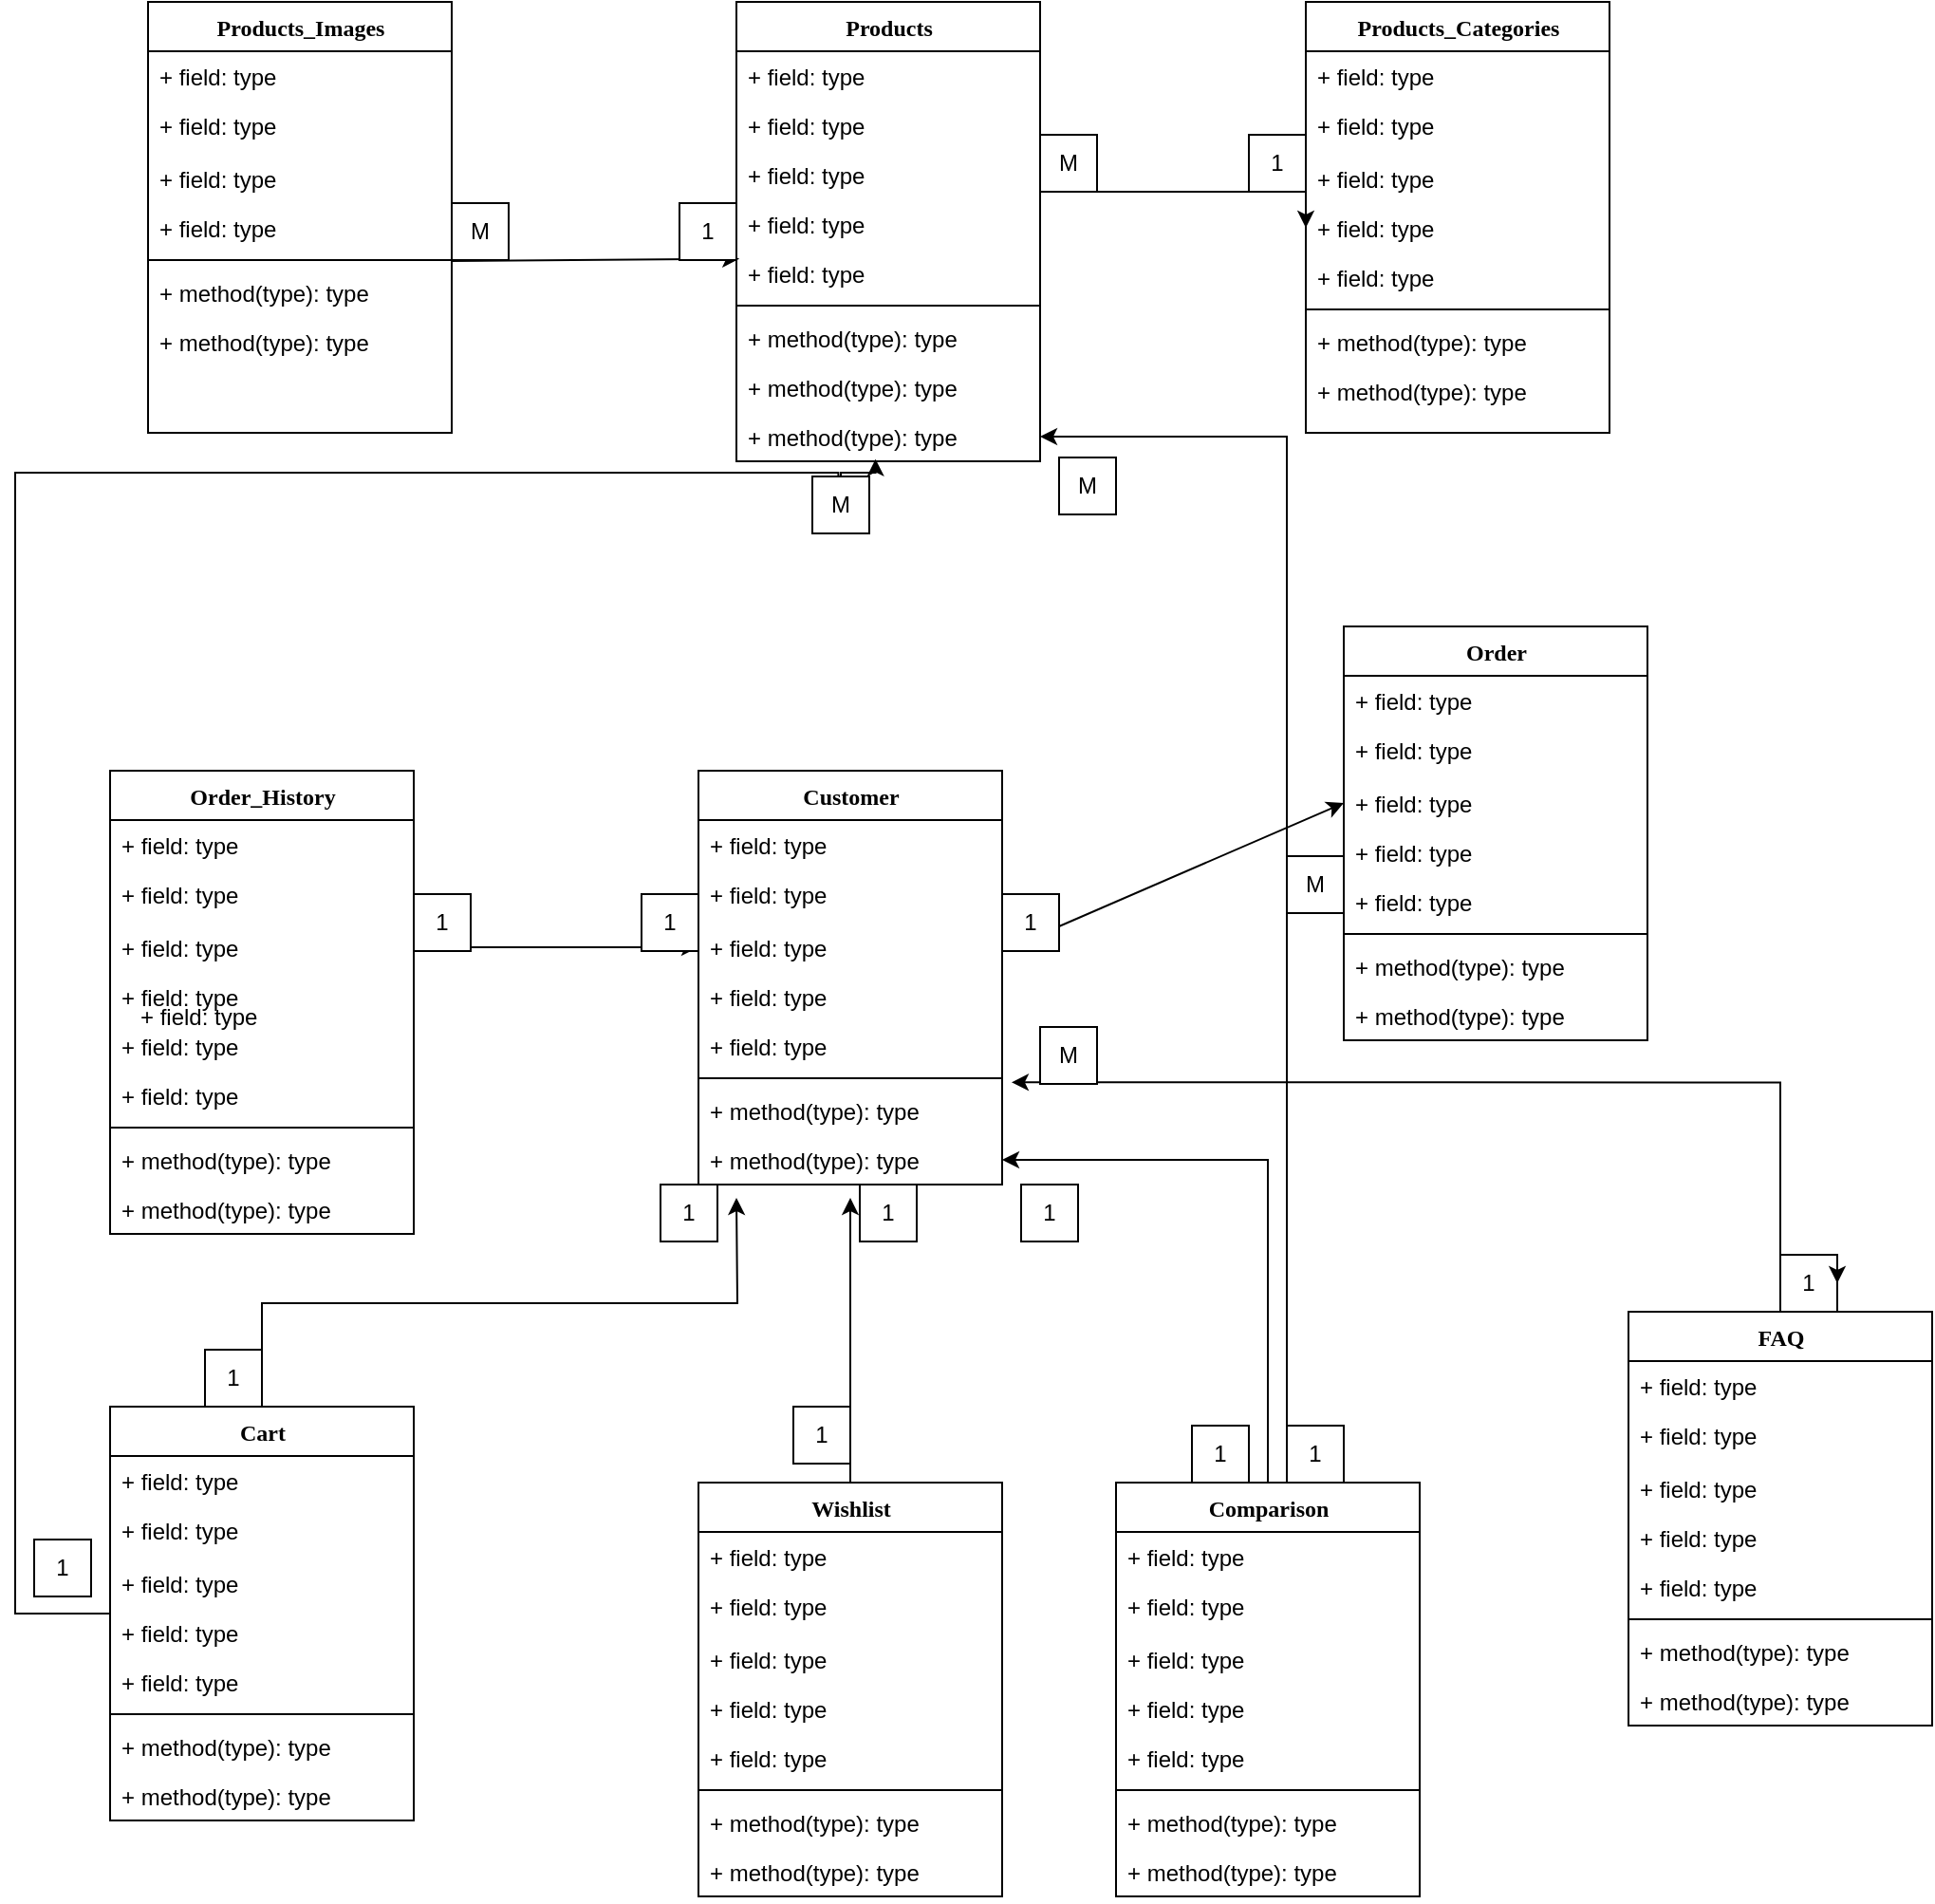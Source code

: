 <mxfile version="24.8.3">
  <diagram name="Page-1" id="9f46799a-70d6-7492-0946-bef42562c5a5">
    <mxGraphModel dx="954" dy="639" grid="1" gridSize="10" guides="1" tooltips="1" connect="1" arrows="1" fold="1" page="1" pageScale="1" pageWidth="1100" pageHeight="850" background="none" math="0" shadow="0">
      <root>
        <mxCell id="0" />
        <mxCell id="1" parent="0" />
        <mxCell id="78961159f06e98e8-17" value="Customer" style="swimlane;html=1;fontStyle=1;align=center;verticalAlign=top;childLayout=stackLayout;horizontal=1;startSize=26;horizontalStack=0;resizeParent=1;resizeLast=0;collapsible=1;marginBottom=0;swimlaneFillColor=#ffffff;rounded=0;shadow=0;comic=0;labelBackgroundColor=none;strokeWidth=1;fillColor=none;fontFamily=Verdana;fontSize=12" parent="1" vertex="1">
          <mxGeometry x="420" y="425" width="160" height="218" as="geometry" />
        </mxCell>
        <mxCell id="78961159f06e98e8-21" value="+ field: type" style="text;html=1;strokeColor=none;fillColor=none;align=left;verticalAlign=top;spacingLeft=4;spacingRight=4;whiteSpace=wrap;overflow=hidden;rotatable=0;points=[[0,0.5],[1,0.5]];portConstraint=eastwest;" parent="78961159f06e98e8-17" vertex="1">
          <mxGeometry y="26" width="160" height="26" as="geometry" />
        </mxCell>
        <mxCell id="78961159f06e98e8-23" value="+ field: type" style="text;html=1;strokeColor=none;fillColor=none;align=left;verticalAlign=top;spacingLeft=4;spacingRight=4;whiteSpace=wrap;overflow=hidden;rotatable=0;points=[[0,0.5],[1,0.5]];portConstraint=eastwest;" parent="78961159f06e98e8-17" vertex="1">
          <mxGeometry y="52" width="160" height="28" as="geometry" />
        </mxCell>
        <mxCell id="78961159f06e98e8-25" value="+ field: type" style="text;html=1;strokeColor=none;fillColor=none;align=left;verticalAlign=top;spacingLeft=4;spacingRight=4;whiteSpace=wrap;overflow=hidden;rotatable=0;points=[[0,0.5],[1,0.5]];portConstraint=eastwest;" parent="78961159f06e98e8-17" vertex="1">
          <mxGeometry y="80" width="160" height="26" as="geometry" />
        </mxCell>
        <mxCell id="78961159f06e98e8-26" value="+ field: type" style="text;html=1;strokeColor=none;fillColor=none;align=left;verticalAlign=top;spacingLeft=4;spacingRight=4;whiteSpace=wrap;overflow=hidden;rotatable=0;points=[[0,0.5],[1,0.5]];portConstraint=eastwest;" parent="78961159f06e98e8-17" vertex="1">
          <mxGeometry y="106" width="160" height="26" as="geometry" />
        </mxCell>
        <mxCell id="78961159f06e98e8-24" value="+ field: type" style="text;html=1;strokeColor=none;fillColor=none;align=left;verticalAlign=top;spacingLeft=4;spacingRight=4;whiteSpace=wrap;overflow=hidden;rotatable=0;points=[[0,0.5],[1,0.5]];portConstraint=eastwest;" parent="78961159f06e98e8-17" vertex="1">
          <mxGeometry y="132" width="160" height="26" as="geometry" />
        </mxCell>
        <mxCell id="78961159f06e98e8-19" value="" style="line;html=1;strokeWidth=1;fillColor=none;align=left;verticalAlign=middle;spacingTop=-1;spacingLeft=3;spacingRight=3;rotatable=0;labelPosition=right;points=[];portConstraint=eastwest;" parent="78961159f06e98e8-17" vertex="1">
          <mxGeometry y="158" width="160" height="8" as="geometry" />
        </mxCell>
        <mxCell id="78961159f06e98e8-20" value="+ method(type): type" style="text;html=1;strokeColor=none;fillColor=none;align=left;verticalAlign=top;spacingLeft=4;spacingRight=4;whiteSpace=wrap;overflow=hidden;rotatable=0;points=[[0,0.5],[1,0.5]];portConstraint=eastwest;" parent="78961159f06e98e8-17" vertex="1">
          <mxGeometry y="166" width="160" height="26" as="geometry" />
        </mxCell>
        <mxCell id="78961159f06e98e8-27" value="+ method(type): type" style="text;html=1;strokeColor=none;fillColor=none;align=left;verticalAlign=top;spacingLeft=4;spacingRight=4;whiteSpace=wrap;overflow=hidden;rotatable=0;points=[[0,0.5],[1,0.5]];portConstraint=eastwest;" parent="78961159f06e98e8-17" vertex="1">
          <mxGeometry y="192" width="160" height="26" as="geometry" />
        </mxCell>
        <mxCell id="ZW1TuL3JL3xn5myreNOC-1" value="Products" style="swimlane;html=1;fontStyle=1;align=center;verticalAlign=top;childLayout=stackLayout;horizontal=1;startSize=26;horizontalStack=0;resizeParent=1;resizeLast=0;collapsible=1;marginBottom=0;swimlaneFillColor=#ffffff;rounded=0;shadow=0;comic=0;labelBackgroundColor=none;strokeWidth=1;fillColor=none;fontFamily=Verdana;fontSize=12" parent="1" vertex="1">
          <mxGeometry x="440" y="20" width="160" height="242" as="geometry" />
        </mxCell>
        <mxCell id="ZW1TuL3JL3xn5myreNOC-2" value="+ field: type" style="text;html=1;strokeColor=none;fillColor=none;align=left;verticalAlign=top;spacingLeft=4;spacingRight=4;whiteSpace=wrap;overflow=hidden;rotatable=0;points=[[0,0.5],[1,0.5]];portConstraint=eastwest;" parent="ZW1TuL3JL3xn5myreNOC-1" vertex="1">
          <mxGeometry y="26" width="160" height="26" as="geometry" />
        </mxCell>
        <mxCell id="ZW1TuL3JL3xn5myreNOC-3" value="+ field: type" style="text;html=1;strokeColor=none;fillColor=none;align=left;verticalAlign=top;spacingLeft=4;spacingRight=4;whiteSpace=wrap;overflow=hidden;rotatable=0;points=[[0,0.5],[1,0.5]];portConstraint=eastwest;" parent="ZW1TuL3JL3xn5myreNOC-1" vertex="1">
          <mxGeometry y="52" width="160" height="26" as="geometry" />
        </mxCell>
        <mxCell id="ZW1TuL3JL3xn5myreNOC-4" value="+ field: type" style="text;html=1;strokeColor=none;fillColor=none;align=left;verticalAlign=top;spacingLeft=4;spacingRight=4;whiteSpace=wrap;overflow=hidden;rotatable=0;points=[[0,0.5],[1,0.5]];portConstraint=eastwest;" parent="ZW1TuL3JL3xn5myreNOC-1" vertex="1">
          <mxGeometry y="78" width="160" height="26" as="geometry" />
        </mxCell>
        <mxCell id="ZW1TuL3JL3xn5myreNOC-5" value="+ field: type" style="text;html=1;strokeColor=none;fillColor=none;align=left;verticalAlign=top;spacingLeft=4;spacingRight=4;whiteSpace=wrap;overflow=hidden;rotatable=0;points=[[0,0.5],[1,0.5]];portConstraint=eastwest;" parent="ZW1TuL3JL3xn5myreNOC-1" vertex="1">
          <mxGeometry y="104" width="160" height="26" as="geometry" />
        </mxCell>
        <mxCell id="ZW1TuL3JL3xn5myreNOC-6" value="+ field: type" style="text;html=1;strokeColor=none;fillColor=none;align=left;verticalAlign=top;spacingLeft=4;spacingRight=4;whiteSpace=wrap;overflow=hidden;rotatable=0;points=[[0,0.5],[1,0.5]];portConstraint=eastwest;" parent="ZW1TuL3JL3xn5myreNOC-1" vertex="1">
          <mxGeometry y="130" width="160" height="26" as="geometry" />
        </mxCell>
        <mxCell id="ZW1TuL3JL3xn5myreNOC-7" value="" style="line;html=1;strokeWidth=1;fillColor=none;align=left;verticalAlign=middle;spacingTop=-1;spacingLeft=3;spacingRight=3;rotatable=0;labelPosition=right;points=[];portConstraint=eastwest;" parent="ZW1TuL3JL3xn5myreNOC-1" vertex="1">
          <mxGeometry y="156" width="160" height="8" as="geometry" />
        </mxCell>
        <mxCell id="ZW1TuL3JL3xn5myreNOC-39" value="+ method(type): type" style="text;html=1;strokeColor=none;fillColor=none;align=left;verticalAlign=top;spacingLeft=4;spacingRight=4;whiteSpace=wrap;overflow=hidden;rotatable=0;points=[[0,0.5],[1,0.5]];portConstraint=eastwest;" parent="ZW1TuL3JL3xn5myreNOC-1" vertex="1">
          <mxGeometry y="164" width="160" height="26" as="geometry" />
        </mxCell>
        <mxCell id="ZW1TuL3JL3xn5myreNOC-8" value="+ method(type): type" style="text;html=1;strokeColor=none;fillColor=none;align=left;verticalAlign=top;spacingLeft=4;spacingRight=4;whiteSpace=wrap;overflow=hidden;rotatable=0;points=[[0,0.5],[1,0.5]];portConstraint=eastwest;" parent="ZW1TuL3JL3xn5myreNOC-1" vertex="1">
          <mxGeometry y="190" width="160" height="26" as="geometry" />
        </mxCell>
        <mxCell id="ZW1TuL3JL3xn5myreNOC-9" value="+ method(type): type" style="text;html=1;strokeColor=none;fillColor=none;align=left;verticalAlign=top;spacingLeft=4;spacingRight=4;whiteSpace=wrap;overflow=hidden;rotatable=0;points=[[0,0.5],[1,0.5]];portConstraint=eastwest;" parent="ZW1TuL3JL3xn5myreNOC-1" vertex="1">
          <mxGeometry y="216" width="160" height="26" as="geometry" />
        </mxCell>
        <mxCell id="ZW1TuL3JL3xn5myreNOC-10" value="Products_Categories" style="swimlane;html=1;fontStyle=1;align=center;verticalAlign=top;childLayout=stackLayout;horizontal=1;startSize=26;horizontalStack=0;resizeParent=1;resizeLast=0;collapsible=1;marginBottom=0;swimlaneFillColor=#ffffff;rounded=0;shadow=0;comic=0;labelBackgroundColor=none;strokeWidth=1;fillColor=none;fontFamily=Verdana;fontSize=12" parent="1" vertex="1">
          <mxGeometry x="740" y="20" width="160" height="227" as="geometry" />
        </mxCell>
        <mxCell id="ZW1TuL3JL3xn5myreNOC-11" value="+ field: type" style="text;html=1;strokeColor=none;fillColor=none;align=left;verticalAlign=top;spacingLeft=4;spacingRight=4;whiteSpace=wrap;overflow=hidden;rotatable=0;points=[[0,0.5],[1,0.5]];portConstraint=eastwest;" parent="ZW1TuL3JL3xn5myreNOC-10" vertex="1">
          <mxGeometry y="26" width="160" height="26" as="geometry" />
        </mxCell>
        <mxCell id="ZW1TuL3JL3xn5myreNOC-12" value="+ field: type" style="text;html=1;strokeColor=none;fillColor=none;align=left;verticalAlign=top;spacingLeft=4;spacingRight=4;whiteSpace=wrap;overflow=hidden;rotatable=0;points=[[0,0.5],[1,0.5]];portConstraint=eastwest;" parent="ZW1TuL3JL3xn5myreNOC-10" vertex="1">
          <mxGeometry y="52" width="160" height="28" as="geometry" />
        </mxCell>
        <mxCell id="ZW1TuL3JL3xn5myreNOC-13" value="+ field: type" style="text;html=1;strokeColor=none;fillColor=none;align=left;verticalAlign=top;spacingLeft=4;spacingRight=4;whiteSpace=wrap;overflow=hidden;rotatable=0;points=[[0,0.5],[1,0.5]];portConstraint=eastwest;" parent="ZW1TuL3JL3xn5myreNOC-10" vertex="1">
          <mxGeometry y="80" width="160" height="26" as="geometry" />
        </mxCell>
        <mxCell id="ZW1TuL3JL3xn5myreNOC-14" value="+ field: type" style="text;html=1;strokeColor=none;fillColor=none;align=left;verticalAlign=top;spacingLeft=4;spacingRight=4;whiteSpace=wrap;overflow=hidden;rotatable=0;points=[[0,0.5],[1,0.5]];portConstraint=eastwest;" parent="ZW1TuL3JL3xn5myreNOC-10" vertex="1">
          <mxGeometry y="106" width="160" height="26" as="geometry" />
        </mxCell>
        <mxCell id="ZW1TuL3JL3xn5myreNOC-15" value="+ field: type" style="text;html=1;strokeColor=none;fillColor=none;align=left;verticalAlign=top;spacingLeft=4;spacingRight=4;whiteSpace=wrap;overflow=hidden;rotatable=0;points=[[0,0.5],[1,0.5]];portConstraint=eastwest;" parent="ZW1TuL3JL3xn5myreNOC-10" vertex="1">
          <mxGeometry y="132" width="160" height="26" as="geometry" />
        </mxCell>
        <mxCell id="ZW1TuL3JL3xn5myreNOC-16" value="" style="line;html=1;strokeWidth=1;fillColor=none;align=left;verticalAlign=middle;spacingTop=-1;spacingLeft=3;spacingRight=3;rotatable=0;labelPosition=right;points=[];portConstraint=eastwest;" parent="ZW1TuL3JL3xn5myreNOC-10" vertex="1">
          <mxGeometry y="158" width="160" height="8" as="geometry" />
        </mxCell>
        <mxCell id="ZW1TuL3JL3xn5myreNOC-17" value="+ method(type): type" style="text;html=1;strokeColor=none;fillColor=none;align=left;verticalAlign=top;spacingLeft=4;spacingRight=4;whiteSpace=wrap;overflow=hidden;rotatable=0;points=[[0,0.5],[1,0.5]];portConstraint=eastwest;" parent="ZW1TuL3JL3xn5myreNOC-10" vertex="1">
          <mxGeometry y="166" width="160" height="26" as="geometry" />
        </mxCell>
        <mxCell id="ZW1TuL3JL3xn5myreNOC-18" value="+ method(type): type" style="text;html=1;strokeColor=none;fillColor=none;align=left;verticalAlign=top;spacingLeft=4;spacingRight=4;whiteSpace=wrap;overflow=hidden;rotatable=0;points=[[0,0.5],[1,0.5]];portConstraint=eastwest;" parent="ZW1TuL3JL3xn5myreNOC-10" vertex="1">
          <mxGeometry y="192" width="160" height="26" as="geometry" />
        </mxCell>
        <mxCell id="ZW1TuL3JL3xn5myreNOC-28" value="Products_Images" style="swimlane;html=1;fontStyle=1;align=center;verticalAlign=top;childLayout=stackLayout;horizontal=1;startSize=26;horizontalStack=0;resizeParent=1;resizeLast=0;collapsible=1;marginBottom=0;swimlaneFillColor=#ffffff;rounded=0;shadow=0;comic=0;labelBackgroundColor=none;strokeWidth=1;fillColor=none;fontFamily=Verdana;fontSize=12" parent="1" vertex="1">
          <mxGeometry x="130" y="20" width="160" height="227" as="geometry" />
        </mxCell>
        <mxCell id="ZW1TuL3JL3xn5myreNOC-29" value="+ field: type" style="text;html=1;strokeColor=none;fillColor=none;align=left;verticalAlign=top;spacingLeft=4;spacingRight=4;whiteSpace=wrap;overflow=hidden;rotatable=0;points=[[0,0.5],[1,0.5]];portConstraint=eastwest;" parent="ZW1TuL3JL3xn5myreNOC-28" vertex="1">
          <mxGeometry y="26" width="160" height="26" as="geometry" />
        </mxCell>
        <mxCell id="ZW1TuL3JL3xn5myreNOC-30" value="+ field: type" style="text;html=1;strokeColor=none;fillColor=none;align=left;verticalAlign=top;spacingLeft=4;spacingRight=4;whiteSpace=wrap;overflow=hidden;rotatable=0;points=[[0,0.5],[1,0.5]];portConstraint=eastwest;" parent="ZW1TuL3JL3xn5myreNOC-28" vertex="1">
          <mxGeometry y="52" width="160" height="28" as="geometry" />
        </mxCell>
        <mxCell id="ZW1TuL3JL3xn5myreNOC-31" value="+ field: type" style="text;html=1;strokeColor=none;fillColor=none;align=left;verticalAlign=top;spacingLeft=4;spacingRight=4;whiteSpace=wrap;overflow=hidden;rotatable=0;points=[[0,0.5],[1,0.5]];portConstraint=eastwest;" parent="ZW1TuL3JL3xn5myreNOC-28" vertex="1">
          <mxGeometry y="80" width="160" height="26" as="geometry" />
        </mxCell>
        <mxCell id="ZW1TuL3JL3xn5myreNOC-33" value="+ field: type" style="text;html=1;strokeColor=none;fillColor=none;align=left;verticalAlign=top;spacingLeft=4;spacingRight=4;whiteSpace=wrap;overflow=hidden;rotatable=0;points=[[0,0.5],[1,0.5]];portConstraint=eastwest;" parent="ZW1TuL3JL3xn5myreNOC-28" vertex="1">
          <mxGeometry y="106" width="160" height="26" as="geometry" />
        </mxCell>
        <mxCell id="ZW1TuL3JL3xn5myreNOC-34" value="" style="line;html=1;strokeWidth=1;fillColor=none;align=left;verticalAlign=middle;spacingTop=-1;spacingLeft=3;spacingRight=3;rotatable=0;labelPosition=right;points=[];portConstraint=eastwest;" parent="ZW1TuL3JL3xn5myreNOC-28" vertex="1">
          <mxGeometry y="132" width="160" height="8" as="geometry" />
        </mxCell>
        <mxCell id="ZW1TuL3JL3xn5myreNOC-35" value="+ method(type): type" style="text;html=1;strokeColor=none;fillColor=none;align=left;verticalAlign=top;spacingLeft=4;spacingRight=4;whiteSpace=wrap;overflow=hidden;rotatable=0;points=[[0,0.5],[1,0.5]];portConstraint=eastwest;" parent="ZW1TuL3JL3xn5myreNOC-28" vertex="1">
          <mxGeometry y="140" width="160" height="26" as="geometry" />
        </mxCell>
        <mxCell id="ZW1TuL3JL3xn5myreNOC-36" value="+ method(type): type" style="text;html=1;strokeColor=none;fillColor=none;align=left;verticalAlign=top;spacingLeft=4;spacingRight=4;whiteSpace=wrap;overflow=hidden;rotatable=0;points=[[0,0.5],[1,0.5]];portConstraint=eastwest;" parent="ZW1TuL3JL3xn5myreNOC-28" vertex="1">
          <mxGeometry y="166" width="160" height="26" as="geometry" />
        </mxCell>
        <mxCell id="ZW1TuL3JL3xn5myreNOC-37" value="" style="endArrow=classic;html=1;rounded=0;exitX=0.997;exitY=0.556;exitDx=0;exitDy=0;exitPerimeter=0;entryX=0.01;entryY=0.205;entryDx=0;entryDy=0;entryPerimeter=0;" parent="1" source="ZW1TuL3JL3xn5myreNOC-34" target="ZW1TuL3JL3xn5myreNOC-6" edge="1">
          <mxGeometry width="50" height="50" relative="1" as="geometry">
            <mxPoint x="270" y="221.5" as="sourcePoint" />
            <mxPoint x="410" y="219" as="targetPoint" />
          </mxGeometry>
        </mxCell>
        <mxCell id="ZW1TuL3JL3xn5myreNOC-40" value="Order_History" style="swimlane;html=1;fontStyle=1;align=center;verticalAlign=top;childLayout=stackLayout;horizontal=1;startSize=26;horizontalStack=0;resizeParent=1;resizeLast=0;collapsible=1;marginBottom=0;swimlaneFillColor=#ffffff;rounded=0;shadow=0;comic=0;labelBackgroundColor=none;strokeWidth=1;fillColor=none;fontFamily=Verdana;fontSize=12" parent="1" vertex="1">
          <mxGeometry x="110" y="425" width="160" height="244" as="geometry" />
        </mxCell>
        <mxCell id="ZW1TuL3JL3xn5myreNOC-41" value="+ field: type" style="text;html=1;strokeColor=none;fillColor=none;align=left;verticalAlign=top;spacingLeft=4;spacingRight=4;whiteSpace=wrap;overflow=hidden;rotatable=0;points=[[0,0.5],[1,0.5]];portConstraint=eastwest;" parent="ZW1TuL3JL3xn5myreNOC-40" vertex="1">
          <mxGeometry y="26" width="160" height="26" as="geometry" />
        </mxCell>
        <mxCell id="ZW1TuL3JL3xn5myreNOC-42" value="+ field: type" style="text;html=1;strokeColor=none;fillColor=none;align=left;verticalAlign=top;spacingLeft=4;spacingRight=4;whiteSpace=wrap;overflow=hidden;rotatable=0;points=[[0,0.5],[1,0.5]];portConstraint=eastwest;" parent="ZW1TuL3JL3xn5myreNOC-40" vertex="1">
          <mxGeometry y="52" width="160" height="28" as="geometry" />
        </mxCell>
        <mxCell id="ZW1TuL3JL3xn5myreNOC-43" value="+ field: type" style="text;html=1;strokeColor=none;fillColor=none;align=left;verticalAlign=top;spacingLeft=4;spacingRight=4;whiteSpace=wrap;overflow=hidden;rotatable=0;points=[[0,0.5],[1,0.5]];portConstraint=eastwest;" parent="ZW1TuL3JL3xn5myreNOC-40" vertex="1">
          <mxGeometry y="80" width="160" height="26" as="geometry" />
        </mxCell>
        <mxCell id="ZW1TuL3JL3xn5myreNOC-113" value="+ field: type" style="text;html=1;strokeColor=none;fillColor=none;align=left;verticalAlign=top;spacingLeft=4;spacingRight=4;whiteSpace=wrap;overflow=hidden;rotatable=0;points=[[0,0.5],[1,0.5]];portConstraint=eastwest;" parent="ZW1TuL3JL3xn5myreNOC-40" vertex="1">
          <mxGeometry y="106" width="160" height="26" as="geometry" />
        </mxCell>
        <mxCell id="ZW1TuL3JL3xn5myreNOC-44" value="+ field: type" style="text;html=1;strokeColor=none;fillColor=none;align=left;verticalAlign=top;spacingLeft=4;spacingRight=4;whiteSpace=wrap;overflow=hidden;rotatable=0;points=[[0,0.5],[1,0.5]];portConstraint=eastwest;" parent="ZW1TuL3JL3xn5myreNOC-40" vertex="1">
          <mxGeometry y="132" width="160" height="26" as="geometry" />
        </mxCell>
        <mxCell id="ZW1TuL3JL3xn5myreNOC-45" value="+ field: type" style="text;html=1;strokeColor=none;fillColor=none;align=left;verticalAlign=top;spacingLeft=4;spacingRight=4;whiteSpace=wrap;overflow=hidden;rotatable=0;points=[[0,0.5],[1,0.5]];portConstraint=eastwest;" parent="ZW1TuL3JL3xn5myreNOC-40" vertex="1">
          <mxGeometry y="158" width="160" height="26" as="geometry" />
        </mxCell>
        <mxCell id="ZW1TuL3JL3xn5myreNOC-46" value="" style="line;html=1;strokeWidth=1;fillColor=none;align=left;verticalAlign=middle;spacingTop=-1;spacingLeft=3;spacingRight=3;rotatable=0;labelPosition=right;points=[];portConstraint=eastwest;" parent="ZW1TuL3JL3xn5myreNOC-40" vertex="1">
          <mxGeometry y="184" width="160" height="8" as="geometry" />
        </mxCell>
        <mxCell id="ZW1TuL3JL3xn5myreNOC-47" value="+ method(type): type" style="text;html=1;strokeColor=none;fillColor=none;align=left;verticalAlign=top;spacingLeft=4;spacingRight=4;whiteSpace=wrap;overflow=hidden;rotatable=0;points=[[0,0.5],[1,0.5]];portConstraint=eastwest;" parent="ZW1TuL3JL3xn5myreNOC-40" vertex="1">
          <mxGeometry y="192" width="160" height="26" as="geometry" />
        </mxCell>
        <mxCell id="ZW1TuL3JL3xn5myreNOC-48" value="+ method(type): type" style="text;html=1;strokeColor=none;fillColor=none;align=left;verticalAlign=top;spacingLeft=4;spacingRight=4;whiteSpace=wrap;overflow=hidden;rotatable=0;points=[[0,0.5],[1,0.5]];portConstraint=eastwest;" parent="ZW1TuL3JL3xn5myreNOC-40" vertex="1">
          <mxGeometry y="218" width="160" height="26" as="geometry" />
        </mxCell>
        <mxCell id="ZW1TuL3JL3xn5myreNOC-53" style="edgeStyle=orthogonalEdgeStyle;rounded=0;orthogonalLoop=1;jettySize=auto;html=1;exitX=1;exitY=0.5;exitDx=0;exitDy=0;entryX=0;entryY=0.5;entryDx=0;entryDy=0;" parent="1" source="ZW1TuL3JL3xn5myreNOC-5" target="ZW1TuL3JL3xn5myreNOC-14" edge="1">
          <mxGeometry relative="1" as="geometry">
            <mxPoint x="710" y="200" as="targetPoint" />
            <Array as="points">
              <mxPoint x="600" y="120" />
              <mxPoint x="740" y="120" />
            </Array>
          </mxGeometry>
        </mxCell>
        <mxCell id="ZW1TuL3JL3xn5myreNOC-56" value="1" style="whiteSpace=wrap;html=1;aspect=fixed;" parent="1" vertex="1">
          <mxGeometry x="410" y="126" width="30" height="30" as="geometry" />
        </mxCell>
        <mxCell id="ZW1TuL3JL3xn5myreNOC-59" value="Order" style="swimlane;html=1;fontStyle=1;align=center;verticalAlign=top;childLayout=stackLayout;horizontal=1;startSize=26;horizontalStack=0;resizeParent=1;resizeLast=0;collapsible=1;marginBottom=0;swimlaneFillColor=#ffffff;rounded=0;shadow=0;comic=0;labelBackgroundColor=none;strokeWidth=1;fillColor=none;fontFamily=Verdana;fontSize=12" parent="1" vertex="1">
          <mxGeometry x="760" y="349" width="160" height="218" as="geometry" />
        </mxCell>
        <mxCell id="ZW1TuL3JL3xn5myreNOC-60" value="+ field: type" style="text;html=1;strokeColor=none;fillColor=none;align=left;verticalAlign=top;spacingLeft=4;spacingRight=4;whiteSpace=wrap;overflow=hidden;rotatable=0;points=[[0,0.5],[1,0.5]];portConstraint=eastwest;" parent="ZW1TuL3JL3xn5myreNOC-59" vertex="1">
          <mxGeometry y="26" width="160" height="26" as="geometry" />
        </mxCell>
        <mxCell id="ZW1TuL3JL3xn5myreNOC-61" value="+ field: type" style="text;html=1;strokeColor=none;fillColor=none;align=left;verticalAlign=top;spacingLeft=4;spacingRight=4;whiteSpace=wrap;overflow=hidden;rotatable=0;points=[[0,0.5],[1,0.5]];portConstraint=eastwest;" parent="ZW1TuL3JL3xn5myreNOC-59" vertex="1">
          <mxGeometry y="52" width="160" height="28" as="geometry" />
        </mxCell>
        <mxCell id="ZW1TuL3JL3xn5myreNOC-62" value="+ field: type" style="text;html=1;strokeColor=none;fillColor=none;align=left;verticalAlign=top;spacingLeft=4;spacingRight=4;whiteSpace=wrap;overflow=hidden;rotatable=0;points=[[0,0.5],[1,0.5]];portConstraint=eastwest;" parent="ZW1TuL3JL3xn5myreNOC-59" vertex="1">
          <mxGeometry y="80" width="160" height="26" as="geometry" />
        </mxCell>
        <mxCell id="ZW1TuL3JL3xn5myreNOC-63" value="+ field: type" style="text;html=1;strokeColor=none;fillColor=none;align=left;verticalAlign=top;spacingLeft=4;spacingRight=4;whiteSpace=wrap;overflow=hidden;rotatable=0;points=[[0,0.5],[1,0.5]];portConstraint=eastwest;" parent="ZW1TuL3JL3xn5myreNOC-59" vertex="1">
          <mxGeometry y="106" width="160" height="26" as="geometry" />
        </mxCell>
        <mxCell id="ZW1TuL3JL3xn5myreNOC-64" value="+ field: type" style="text;html=1;strokeColor=none;fillColor=none;align=left;verticalAlign=top;spacingLeft=4;spacingRight=4;whiteSpace=wrap;overflow=hidden;rotatable=0;points=[[0,0.5],[1,0.5]];portConstraint=eastwest;" parent="ZW1TuL3JL3xn5myreNOC-59" vertex="1">
          <mxGeometry y="132" width="160" height="26" as="geometry" />
        </mxCell>
        <mxCell id="ZW1TuL3JL3xn5myreNOC-65" value="" style="line;html=1;strokeWidth=1;fillColor=none;align=left;verticalAlign=middle;spacingTop=-1;spacingLeft=3;spacingRight=3;rotatable=0;labelPosition=right;points=[];portConstraint=eastwest;" parent="ZW1TuL3JL3xn5myreNOC-59" vertex="1">
          <mxGeometry y="158" width="160" height="8" as="geometry" />
        </mxCell>
        <mxCell id="ZW1TuL3JL3xn5myreNOC-66" value="+ method(type): type" style="text;html=1;strokeColor=none;fillColor=none;align=left;verticalAlign=top;spacingLeft=4;spacingRight=4;whiteSpace=wrap;overflow=hidden;rotatable=0;points=[[0,0.5],[1,0.5]];portConstraint=eastwest;" parent="ZW1TuL3JL3xn5myreNOC-59" vertex="1">
          <mxGeometry y="166" width="160" height="26" as="geometry" />
        </mxCell>
        <mxCell id="ZW1TuL3JL3xn5myreNOC-67" value="+ method(type): type" style="text;html=1;strokeColor=none;fillColor=none;align=left;verticalAlign=top;spacingLeft=4;spacingRight=4;whiteSpace=wrap;overflow=hidden;rotatable=0;points=[[0,0.5],[1,0.5]];portConstraint=eastwest;" parent="ZW1TuL3JL3xn5myreNOC-59" vertex="1">
          <mxGeometry y="192" width="160" height="26" as="geometry" />
        </mxCell>
        <mxCell id="ZW1TuL3JL3xn5myreNOC-70" value="" style="endArrow=classic;html=1;rounded=0;entryX=0;entryY=0.5;entryDx=0;entryDy=0;" parent="1" target="ZW1TuL3JL3xn5myreNOC-62" edge="1">
          <mxGeometry width="50" height="50" relative="1" as="geometry">
            <mxPoint x="580" y="520" as="sourcePoint" />
            <mxPoint x="630" y="470" as="targetPoint" />
          </mxGeometry>
        </mxCell>
        <mxCell id="ZW1TuL3JL3xn5myreNOC-121" style="edgeStyle=orthogonalEdgeStyle;rounded=0;orthogonalLoop=1;jettySize=auto;html=1;exitX=0.5;exitY=0;exitDx=0;exitDy=0;" parent="1" source="ZW1TuL3JL3xn5myreNOC-71" edge="1">
          <mxGeometry relative="1" as="geometry">
            <mxPoint x="440" y="650" as="targetPoint" />
          </mxGeometry>
        </mxCell>
        <mxCell id="ZW1TuL3JL3xn5myreNOC-71" value="Cart" style="swimlane;html=1;fontStyle=1;align=center;verticalAlign=top;childLayout=stackLayout;horizontal=1;startSize=26;horizontalStack=0;resizeParent=1;resizeLast=0;collapsible=1;marginBottom=0;swimlaneFillColor=#ffffff;rounded=0;shadow=0;comic=0;labelBackgroundColor=none;strokeWidth=1;fillColor=none;fontFamily=Verdana;fontSize=12" parent="1" vertex="1">
          <mxGeometry x="110" y="760" width="160" height="218" as="geometry" />
        </mxCell>
        <mxCell id="ZW1TuL3JL3xn5myreNOC-72" value="+ field: type" style="text;html=1;strokeColor=none;fillColor=none;align=left;verticalAlign=top;spacingLeft=4;spacingRight=4;whiteSpace=wrap;overflow=hidden;rotatable=0;points=[[0,0.5],[1,0.5]];portConstraint=eastwest;" parent="ZW1TuL3JL3xn5myreNOC-71" vertex="1">
          <mxGeometry y="26" width="160" height="26" as="geometry" />
        </mxCell>
        <mxCell id="ZW1TuL3JL3xn5myreNOC-73" value="+ field: type" style="text;html=1;strokeColor=none;fillColor=none;align=left;verticalAlign=top;spacingLeft=4;spacingRight=4;whiteSpace=wrap;overflow=hidden;rotatable=0;points=[[0,0.5],[1,0.5]];portConstraint=eastwest;" parent="ZW1TuL3JL3xn5myreNOC-71" vertex="1">
          <mxGeometry y="52" width="160" height="28" as="geometry" />
        </mxCell>
        <mxCell id="ZW1TuL3JL3xn5myreNOC-74" value="+ field: type" style="text;html=1;strokeColor=none;fillColor=none;align=left;verticalAlign=top;spacingLeft=4;spacingRight=4;whiteSpace=wrap;overflow=hidden;rotatable=0;points=[[0,0.5],[1,0.5]];portConstraint=eastwest;" parent="ZW1TuL3JL3xn5myreNOC-71" vertex="1">
          <mxGeometry y="80" width="160" height="26" as="geometry" />
        </mxCell>
        <mxCell id="ZW1TuL3JL3xn5myreNOC-75" value="+ field: type" style="text;html=1;strokeColor=none;fillColor=none;align=left;verticalAlign=top;spacingLeft=4;spacingRight=4;whiteSpace=wrap;overflow=hidden;rotatable=0;points=[[0,0.5],[1,0.5]];portConstraint=eastwest;" parent="ZW1TuL3JL3xn5myreNOC-71" vertex="1">
          <mxGeometry y="106" width="160" height="26" as="geometry" />
        </mxCell>
        <mxCell id="ZW1TuL3JL3xn5myreNOC-76" value="+ field: type" style="text;html=1;strokeColor=none;fillColor=none;align=left;verticalAlign=top;spacingLeft=4;spacingRight=4;whiteSpace=wrap;overflow=hidden;rotatable=0;points=[[0,0.5],[1,0.5]];portConstraint=eastwest;" parent="ZW1TuL3JL3xn5myreNOC-71" vertex="1">
          <mxGeometry y="132" width="160" height="26" as="geometry" />
        </mxCell>
        <mxCell id="ZW1TuL3JL3xn5myreNOC-77" value="" style="line;html=1;strokeWidth=1;fillColor=none;align=left;verticalAlign=middle;spacingTop=-1;spacingLeft=3;spacingRight=3;rotatable=0;labelPosition=right;points=[];portConstraint=eastwest;" parent="ZW1TuL3JL3xn5myreNOC-71" vertex="1">
          <mxGeometry y="158" width="160" height="8" as="geometry" />
        </mxCell>
        <mxCell id="ZW1TuL3JL3xn5myreNOC-78" value="+ method(type): type" style="text;html=1;strokeColor=none;fillColor=none;align=left;verticalAlign=top;spacingLeft=4;spacingRight=4;whiteSpace=wrap;overflow=hidden;rotatable=0;points=[[0,0.5],[1,0.5]];portConstraint=eastwest;" parent="ZW1TuL3JL3xn5myreNOC-71" vertex="1">
          <mxGeometry y="166" width="160" height="26" as="geometry" />
        </mxCell>
        <mxCell id="ZW1TuL3JL3xn5myreNOC-79" value="+ method(type): type" style="text;html=1;strokeColor=none;fillColor=none;align=left;verticalAlign=top;spacingLeft=4;spacingRight=4;whiteSpace=wrap;overflow=hidden;rotatable=0;points=[[0,0.5],[1,0.5]];portConstraint=eastwest;" parent="ZW1TuL3JL3xn5myreNOC-71" vertex="1">
          <mxGeometry y="192" width="160" height="26" as="geometry" />
        </mxCell>
        <mxCell id="ZW1TuL3JL3xn5myreNOC-123" style="edgeStyle=orthogonalEdgeStyle;rounded=0;orthogonalLoop=1;jettySize=auto;html=1;exitX=0.5;exitY=0;exitDx=0;exitDy=0;" parent="1" source="ZW1TuL3JL3xn5myreNOC-82" edge="1">
          <mxGeometry relative="1" as="geometry">
            <mxPoint x="500" y="650" as="targetPoint" />
          </mxGeometry>
        </mxCell>
        <mxCell id="ZW1TuL3JL3xn5myreNOC-82" value="Wishlist" style="swimlane;html=1;fontStyle=1;align=center;verticalAlign=top;childLayout=stackLayout;horizontal=1;startSize=26;horizontalStack=0;resizeParent=1;resizeLast=0;collapsible=1;marginBottom=0;swimlaneFillColor=#ffffff;rounded=0;shadow=0;comic=0;labelBackgroundColor=none;strokeWidth=1;fillColor=none;fontFamily=Verdana;fontSize=12" parent="1" vertex="1">
          <mxGeometry x="420" y="800" width="160" height="218" as="geometry" />
        </mxCell>
        <mxCell id="ZW1TuL3JL3xn5myreNOC-83" value="+ field: type" style="text;html=1;strokeColor=none;fillColor=none;align=left;verticalAlign=top;spacingLeft=4;spacingRight=4;whiteSpace=wrap;overflow=hidden;rotatable=0;points=[[0,0.5],[1,0.5]];portConstraint=eastwest;" parent="ZW1TuL3JL3xn5myreNOC-82" vertex="1">
          <mxGeometry y="26" width="160" height="26" as="geometry" />
        </mxCell>
        <mxCell id="ZW1TuL3JL3xn5myreNOC-84" value="+ field: type" style="text;html=1;strokeColor=none;fillColor=none;align=left;verticalAlign=top;spacingLeft=4;spacingRight=4;whiteSpace=wrap;overflow=hidden;rotatable=0;points=[[0,0.5],[1,0.5]];portConstraint=eastwest;" parent="ZW1TuL3JL3xn5myreNOC-82" vertex="1">
          <mxGeometry y="52" width="160" height="28" as="geometry" />
        </mxCell>
        <mxCell id="ZW1TuL3JL3xn5myreNOC-85" value="+ field: type" style="text;html=1;strokeColor=none;fillColor=none;align=left;verticalAlign=top;spacingLeft=4;spacingRight=4;whiteSpace=wrap;overflow=hidden;rotatable=0;points=[[0,0.5],[1,0.5]];portConstraint=eastwest;" parent="ZW1TuL3JL3xn5myreNOC-82" vertex="1">
          <mxGeometry y="80" width="160" height="26" as="geometry" />
        </mxCell>
        <mxCell id="ZW1TuL3JL3xn5myreNOC-86" value="+ field: type" style="text;html=1;strokeColor=none;fillColor=none;align=left;verticalAlign=top;spacingLeft=4;spacingRight=4;whiteSpace=wrap;overflow=hidden;rotatable=0;points=[[0,0.5],[1,0.5]];portConstraint=eastwest;" parent="ZW1TuL3JL3xn5myreNOC-82" vertex="1">
          <mxGeometry y="106" width="160" height="26" as="geometry" />
        </mxCell>
        <mxCell id="ZW1TuL3JL3xn5myreNOC-87" value="+ field: type" style="text;html=1;strokeColor=none;fillColor=none;align=left;verticalAlign=top;spacingLeft=4;spacingRight=4;whiteSpace=wrap;overflow=hidden;rotatable=0;points=[[0,0.5],[1,0.5]];portConstraint=eastwest;" parent="ZW1TuL3JL3xn5myreNOC-82" vertex="1">
          <mxGeometry y="132" width="160" height="26" as="geometry" />
        </mxCell>
        <mxCell id="ZW1TuL3JL3xn5myreNOC-88" value="" style="line;html=1;strokeWidth=1;fillColor=none;align=left;verticalAlign=middle;spacingTop=-1;spacingLeft=3;spacingRight=3;rotatable=0;labelPosition=right;points=[];portConstraint=eastwest;" parent="ZW1TuL3JL3xn5myreNOC-82" vertex="1">
          <mxGeometry y="158" width="160" height="8" as="geometry" />
        </mxCell>
        <mxCell id="ZW1TuL3JL3xn5myreNOC-89" value="+ method(type): type" style="text;html=1;strokeColor=none;fillColor=none;align=left;verticalAlign=top;spacingLeft=4;spacingRight=4;whiteSpace=wrap;overflow=hidden;rotatable=0;points=[[0,0.5],[1,0.5]];portConstraint=eastwest;" parent="ZW1TuL3JL3xn5myreNOC-82" vertex="1">
          <mxGeometry y="166" width="160" height="26" as="geometry" />
        </mxCell>
        <mxCell id="ZW1TuL3JL3xn5myreNOC-90" value="+ method(type): type" style="text;html=1;strokeColor=none;fillColor=none;align=left;verticalAlign=top;spacingLeft=4;spacingRight=4;whiteSpace=wrap;overflow=hidden;rotatable=0;points=[[0,0.5],[1,0.5]];portConstraint=eastwest;" parent="ZW1TuL3JL3xn5myreNOC-82" vertex="1">
          <mxGeometry y="192" width="160" height="26" as="geometry" />
        </mxCell>
        <mxCell id="ZW1TuL3JL3xn5myreNOC-135" style="edgeStyle=orthogonalEdgeStyle;rounded=0;orthogonalLoop=1;jettySize=auto;html=1;exitX=0.5;exitY=0;exitDx=0;exitDy=0;entryX=1;entryY=0.5;entryDx=0;entryDy=0;" parent="1" source="ZW1TuL3JL3xn5myreNOC-91" target="78961159f06e98e8-27" edge="1">
          <mxGeometry relative="1" as="geometry" />
        </mxCell>
        <mxCell id="ZW1TuL3JL3xn5myreNOC-143" style="edgeStyle=orthogonalEdgeStyle;rounded=0;orthogonalLoop=1;jettySize=auto;html=1;exitX=0.5;exitY=0;exitDx=0;exitDy=0;entryX=1;entryY=0.5;entryDx=0;entryDy=0;" parent="1" source="ZW1TuL3JL3xn5myreNOC-91" target="ZW1TuL3JL3xn5myreNOC-9" edge="1">
          <mxGeometry relative="1" as="geometry">
            <Array as="points">
              <mxPoint x="730" y="800" />
              <mxPoint x="730" y="249" />
            </Array>
          </mxGeometry>
        </mxCell>
        <mxCell id="ZW1TuL3JL3xn5myreNOC-91" value="Comparison" style="swimlane;html=1;fontStyle=1;align=center;verticalAlign=top;childLayout=stackLayout;horizontal=1;startSize=26;horizontalStack=0;resizeParent=1;resizeLast=0;collapsible=1;marginBottom=0;swimlaneFillColor=#ffffff;rounded=0;shadow=0;comic=0;labelBackgroundColor=none;strokeWidth=1;fillColor=none;fontFamily=Verdana;fontSize=12" parent="1" vertex="1">
          <mxGeometry x="640" y="800" width="160" height="218" as="geometry" />
        </mxCell>
        <mxCell id="ZW1TuL3JL3xn5myreNOC-92" value="+ field: type" style="text;html=1;strokeColor=none;fillColor=none;align=left;verticalAlign=top;spacingLeft=4;spacingRight=4;whiteSpace=wrap;overflow=hidden;rotatable=0;points=[[0,0.5],[1,0.5]];portConstraint=eastwest;" parent="ZW1TuL3JL3xn5myreNOC-91" vertex="1">
          <mxGeometry y="26" width="160" height="26" as="geometry" />
        </mxCell>
        <mxCell id="ZW1TuL3JL3xn5myreNOC-93" value="+ field: type" style="text;html=1;strokeColor=none;fillColor=none;align=left;verticalAlign=top;spacingLeft=4;spacingRight=4;whiteSpace=wrap;overflow=hidden;rotatable=0;points=[[0,0.5],[1,0.5]];portConstraint=eastwest;" parent="ZW1TuL3JL3xn5myreNOC-91" vertex="1">
          <mxGeometry y="52" width="160" height="28" as="geometry" />
        </mxCell>
        <mxCell id="ZW1TuL3JL3xn5myreNOC-94" value="+ field: type" style="text;html=1;strokeColor=none;fillColor=none;align=left;verticalAlign=top;spacingLeft=4;spacingRight=4;whiteSpace=wrap;overflow=hidden;rotatable=0;points=[[0,0.5],[1,0.5]];portConstraint=eastwest;" parent="ZW1TuL3JL3xn5myreNOC-91" vertex="1">
          <mxGeometry y="80" width="160" height="26" as="geometry" />
        </mxCell>
        <mxCell id="ZW1TuL3JL3xn5myreNOC-95" value="+ field: type" style="text;html=1;strokeColor=none;fillColor=none;align=left;verticalAlign=top;spacingLeft=4;spacingRight=4;whiteSpace=wrap;overflow=hidden;rotatable=0;points=[[0,0.5],[1,0.5]];portConstraint=eastwest;" parent="ZW1TuL3JL3xn5myreNOC-91" vertex="1">
          <mxGeometry y="106" width="160" height="26" as="geometry" />
        </mxCell>
        <mxCell id="ZW1TuL3JL3xn5myreNOC-96" value="+ field: type" style="text;html=1;strokeColor=none;fillColor=none;align=left;verticalAlign=top;spacingLeft=4;spacingRight=4;whiteSpace=wrap;overflow=hidden;rotatable=0;points=[[0,0.5],[1,0.5]];portConstraint=eastwest;" parent="ZW1TuL3JL3xn5myreNOC-91" vertex="1">
          <mxGeometry y="132" width="160" height="26" as="geometry" />
        </mxCell>
        <mxCell id="ZW1TuL3JL3xn5myreNOC-97" value="" style="line;html=1;strokeWidth=1;fillColor=none;align=left;verticalAlign=middle;spacingTop=-1;spacingLeft=3;spacingRight=3;rotatable=0;labelPosition=right;points=[];portConstraint=eastwest;" parent="ZW1TuL3JL3xn5myreNOC-91" vertex="1">
          <mxGeometry y="158" width="160" height="8" as="geometry" />
        </mxCell>
        <mxCell id="ZW1TuL3JL3xn5myreNOC-98" value="+ method(type): type" style="text;html=1;strokeColor=none;fillColor=none;align=left;verticalAlign=top;spacingLeft=4;spacingRight=4;whiteSpace=wrap;overflow=hidden;rotatable=0;points=[[0,0.5],[1,0.5]];portConstraint=eastwest;" parent="ZW1TuL3JL3xn5myreNOC-91" vertex="1">
          <mxGeometry y="166" width="160" height="26" as="geometry" />
        </mxCell>
        <mxCell id="ZW1TuL3JL3xn5myreNOC-99" value="+ method(type): type" style="text;html=1;strokeColor=none;fillColor=none;align=left;verticalAlign=top;spacingLeft=4;spacingRight=4;whiteSpace=wrap;overflow=hidden;rotatable=0;points=[[0,0.5],[1,0.5]];portConstraint=eastwest;" parent="ZW1TuL3JL3xn5myreNOC-91" vertex="1">
          <mxGeometry y="192" width="160" height="26" as="geometry" />
        </mxCell>
        <mxCell id="ZW1TuL3JL3xn5myreNOC-100" value="FAQ" style="swimlane;html=1;fontStyle=1;align=center;verticalAlign=top;childLayout=stackLayout;horizontal=1;startSize=26;horizontalStack=0;resizeParent=1;resizeLast=0;collapsible=1;marginBottom=0;swimlaneFillColor=#ffffff;rounded=0;shadow=0;comic=0;labelBackgroundColor=none;strokeWidth=1;fillColor=none;fontFamily=Verdana;fontSize=12" parent="1" vertex="1">
          <mxGeometry x="910" y="710" width="160" height="218" as="geometry" />
        </mxCell>
        <mxCell id="ZW1TuL3JL3xn5myreNOC-101" value="+ field: type" style="text;html=1;strokeColor=none;fillColor=none;align=left;verticalAlign=top;spacingLeft=4;spacingRight=4;whiteSpace=wrap;overflow=hidden;rotatable=0;points=[[0,0.5],[1,0.5]];portConstraint=eastwest;" parent="ZW1TuL3JL3xn5myreNOC-100" vertex="1">
          <mxGeometry y="26" width="160" height="26" as="geometry" />
        </mxCell>
        <mxCell id="ZW1TuL3JL3xn5myreNOC-102" value="+ field: type" style="text;html=1;strokeColor=none;fillColor=none;align=left;verticalAlign=top;spacingLeft=4;spacingRight=4;whiteSpace=wrap;overflow=hidden;rotatable=0;points=[[0,0.5],[1,0.5]];portConstraint=eastwest;" parent="ZW1TuL3JL3xn5myreNOC-100" vertex="1">
          <mxGeometry y="52" width="160" height="28" as="geometry" />
        </mxCell>
        <mxCell id="ZW1TuL3JL3xn5myreNOC-103" value="+ field: type" style="text;html=1;strokeColor=none;fillColor=none;align=left;verticalAlign=top;spacingLeft=4;spacingRight=4;whiteSpace=wrap;overflow=hidden;rotatable=0;points=[[0,0.5],[1,0.5]];portConstraint=eastwest;" parent="ZW1TuL3JL3xn5myreNOC-100" vertex="1">
          <mxGeometry y="80" width="160" height="26" as="geometry" />
        </mxCell>
        <mxCell id="ZW1TuL3JL3xn5myreNOC-104" value="+ field: type" style="text;html=1;strokeColor=none;fillColor=none;align=left;verticalAlign=top;spacingLeft=4;spacingRight=4;whiteSpace=wrap;overflow=hidden;rotatable=0;points=[[0,0.5],[1,0.5]];portConstraint=eastwest;" parent="ZW1TuL3JL3xn5myreNOC-100" vertex="1">
          <mxGeometry y="106" width="160" height="26" as="geometry" />
        </mxCell>
        <mxCell id="ZW1TuL3JL3xn5myreNOC-105" value="+ field: type" style="text;html=1;strokeColor=none;fillColor=none;align=left;verticalAlign=top;spacingLeft=4;spacingRight=4;whiteSpace=wrap;overflow=hidden;rotatable=0;points=[[0,0.5],[1,0.5]];portConstraint=eastwest;" parent="ZW1TuL3JL3xn5myreNOC-100" vertex="1">
          <mxGeometry y="132" width="160" height="26" as="geometry" />
        </mxCell>
        <mxCell id="ZW1TuL3JL3xn5myreNOC-106" value="" style="line;html=1;strokeWidth=1;fillColor=none;align=left;verticalAlign=middle;spacingTop=-1;spacingLeft=3;spacingRight=3;rotatable=0;labelPosition=right;points=[];portConstraint=eastwest;" parent="ZW1TuL3JL3xn5myreNOC-100" vertex="1">
          <mxGeometry y="158" width="160" height="8" as="geometry" />
        </mxCell>
        <mxCell id="ZW1TuL3JL3xn5myreNOC-107" value="+ method(type): type" style="text;html=1;strokeColor=none;fillColor=none;align=left;verticalAlign=top;spacingLeft=4;spacingRight=4;whiteSpace=wrap;overflow=hidden;rotatable=0;points=[[0,0.5],[1,0.5]];portConstraint=eastwest;" parent="ZW1TuL3JL3xn5myreNOC-100" vertex="1">
          <mxGeometry y="166" width="160" height="26" as="geometry" />
        </mxCell>
        <mxCell id="ZW1TuL3JL3xn5myreNOC-108" value="+ method(type): type" style="text;html=1;strokeColor=none;fillColor=none;align=left;verticalAlign=top;spacingLeft=4;spacingRight=4;whiteSpace=wrap;overflow=hidden;rotatable=0;points=[[0,0.5],[1,0.5]];portConstraint=eastwest;" parent="ZW1TuL3JL3xn5myreNOC-100" vertex="1">
          <mxGeometry y="192" width="160" height="26" as="geometry" />
        </mxCell>
        <mxCell id="ZW1TuL3JL3xn5myreNOC-109" style="edgeStyle=orthogonalEdgeStyle;rounded=0;orthogonalLoop=1;jettySize=auto;html=1;exitX=1;exitY=0.5;exitDx=0;exitDy=0;entryX=0;entryY=0.5;entryDx=0;entryDy=0;" parent="1" source="ZW1TuL3JL3xn5myreNOC-43" target="78961159f06e98e8-25" edge="1">
          <mxGeometry relative="1" as="geometry" />
        </mxCell>
        <mxCell id="ZW1TuL3JL3xn5myreNOC-110" value="M" style="whiteSpace=wrap;html=1;aspect=fixed;" parent="1" vertex="1">
          <mxGeometry x="290" y="126" width="30" height="30" as="geometry" />
        </mxCell>
        <mxCell id="ZW1TuL3JL3xn5myreNOC-111" value="1" style="whiteSpace=wrap;html=1;aspect=fixed;" parent="1" vertex="1">
          <mxGeometry x="270" y="490" width="30" height="30" as="geometry" />
        </mxCell>
        <mxCell id="ZW1TuL3JL3xn5myreNOC-112" value="1" style="whiteSpace=wrap;html=1;aspect=fixed;" parent="1" vertex="1">
          <mxGeometry x="390" y="490" width="30" height="30" as="geometry" />
        </mxCell>
        <mxCell id="ZW1TuL3JL3xn5myreNOC-114" value="+ field: type" style="text;html=1;strokeColor=none;fillColor=none;align=left;verticalAlign=top;spacingLeft=4;spacingRight=4;whiteSpace=wrap;overflow=hidden;rotatable=0;points=[[0,0.5],[1,0.5]];portConstraint=eastwest;" parent="1" vertex="1">
          <mxGeometry x="120" y="541" width="160" height="26" as="geometry" />
        </mxCell>
        <mxCell id="ZW1TuL3JL3xn5myreNOC-115" value="1" style="whiteSpace=wrap;html=1;aspect=fixed;" parent="1" vertex="1">
          <mxGeometry x="580" y="490" width="30" height="30" as="geometry" />
        </mxCell>
        <mxCell id="ZW1TuL3JL3xn5myreNOC-118" value="M" style="whiteSpace=wrap;html=1;aspect=fixed;" parent="1" vertex="1">
          <mxGeometry x="730" y="470" width="30" height="30" as="geometry" />
        </mxCell>
        <mxCell id="ZW1TuL3JL3xn5myreNOC-122" value="1" style="whiteSpace=wrap;html=1;aspect=fixed;" parent="1" vertex="1">
          <mxGeometry x="160" y="730" width="30" height="30" as="geometry" />
        </mxCell>
        <mxCell id="ZW1TuL3JL3xn5myreNOC-124" value="1" style="whiteSpace=wrap;html=1;aspect=fixed;" parent="1" vertex="1">
          <mxGeometry x="470" y="760" width="30" height="30" as="geometry" />
        </mxCell>
        <mxCell id="ZW1TuL3JL3xn5myreNOC-126" value="M" style="whiteSpace=wrap;html=1;aspect=fixed;" parent="1" vertex="1">
          <mxGeometry x="600" y="90" width="30" height="30" as="geometry" />
        </mxCell>
        <mxCell id="ZW1TuL3JL3xn5myreNOC-127" value="1" style="whiteSpace=wrap;html=1;aspect=fixed;" parent="1" vertex="1">
          <mxGeometry x="710" y="90" width="30" height="30" as="geometry" />
        </mxCell>
        <mxCell id="ZW1TuL3JL3xn5myreNOC-129" value="1" style="whiteSpace=wrap;html=1;aspect=fixed;" parent="1" vertex="1">
          <mxGeometry x="400" y="643" width="30" height="30" as="geometry" />
        </mxCell>
        <mxCell id="ZW1TuL3JL3xn5myreNOC-130" style="edgeStyle=orthogonalEdgeStyle;rounded=0;orthogonalLoop=1;jettySize=auto;html=1;entryX=0.458;entryY=0.955;entryDx=0;entryDy=0;entryPerimeter=0;" parent="1" source="ZW1TuL3JL3xn5myreNOC-132" target="ZW1TuL3JL3xn5myreNOC-9" edge="1">
          <mxGeometry relative="1" as="geometry">
            <Array as="points">
              <mxPoint x="513" y="268" />
            </Array>
          </mxGeometry>
        </mxCell>
        <mxCell id="ZW1TuL3JL3xn5myreNOC-131" value="1" style="whiteSpace=wrap;html=1;aspect=fixed;" parent="1" vertex="1">
          <mxGeometry x="70" y="830" width="30" height="30" as="geometry" />
        </mxCell>
        <mxCell id="ZW1TuL3JL3xn5myreNOC-133" value="" style="edgeStyle=orthogonalEdgeStyle;rounded=0;orthogonalLoop=1;jettySize=auto;html=1;entryX=0.458;entryY=0.955;entryDx=0;entryDy=0;entryPerimeter=0;" parent="1" source="ZW1TuL3JL3xn5myreNOC-71" target="ZW1TuL3JL3xn5myreNOC-132" edge="1">
          <mxGeometry relative="1" as="geometry">
            <mxPoint x="110" y="869" as="sourcePoint" />
            <mxPoint x="513" y="261" as="targetPoint" />
            <Array as="points">
              <mxPoint x="60" y="869" />
              <mxPoint x="60" y="268" />
            </Array>
          </mxGeometry>
        </mxCell>
        <mxCell id="ZW1TuL3JL3xn5myreNOC-132" value="M" style="whiteSpace=wrap;html=1;aspect=fixed;" parent="1" vertex="1">
          <mxGeometry x="480" y="270" width="30" height="30" as="geometry" />
        </mxCell>
        <mxCell id="ZW1TuL3JL3xn5myreNOC-134" value="1" style="whiteSpace=wrap;html=1;aspect=fixed;" parent="1" vertex="1">
          <mxGeometry x="505" y="643" width="30" height="30" as="geometry" />
        </mxCell>
        <mxCell id="ZW1TuL3JL3xn5myreNOC-136" value="1" style="whiteSpace=wrap;html=1;aspect=fixed;" parent="1" vertex="1">
          <mxGeometry x="680" y="770" width="30" height="30" as="geometry" />
        </mxCell>
        <mxCell id="ZW1TuL3JL3xn5myreNOC-137" value="1" style="whiteSpace=wrap;html=1;aspect=fixed;" parent="1" vertex="1">
          <mxGeometry x="590" y="643" width="30" height="30" as="geometry" />
        </mxCell>
        <mxCell id="ZW1TuL3JL3xn5myreNOC-138" style="edgeStyle=orthogonalEdgeStyle;rounded=0;orthogonalLoop=1;jettySize=auto;html=1;exitX=0.5;exitY=0;exitDx=0;exitDy=0;entryX=1.031;entryY=-0.071;entryDx=0;entryDy=0;entryPerimeter=0;" parent="1" source="ZW1TuL3JL3xn5myreNOC-100" target="78961159f06e98e8-20" edge="1">
          <mxGeometry relative="1" as="geometry" />
        </mxCell>
        <mxCell id="ZW1TuL3JL3xn5myreNOC-139" value="M" style="whiteSpace=wrap;html=1;aspect=fixed;" parent="1" vertex="1">
          <mxGeometry x="600" y="560" width="30" height="30" as="geometry" />
        </mxCell>
        <mxCell id="ZW1TuL3JL3xn5myreNOC-140" value="1" style="whiteSpace=wrap;html=1;aspect=fixed;" parent="1" vertex="1">
          <mxGeometry x="990" y="680" width="30" height="30" as="geometry" />
        </mxCell>
        <mxCell id="ZW1TuL3JL3xn5myreNOC-142" style="edgeStyle=orthogonalEdgeStyle;rounded=0;orthogonalLoop=1;jettySize=auto;html=1;exitX=0.5;exitY=0;exitDx=0;exitDy=0;entryX=1;entryY=0.5;entryDx=0;entryDy=0;" parent="1" source="ZW1TuL3JL3xn5myreNOC-140" target="ZW1TuL3JL3xn5myreNOC-140" edge="1">
          <mxGeometry relative="1" as="geometry" />
        </mxCell>
        <mxCell id="ZW1TuL3JL3xn5myreNOC-144" value="1" style="whiteSpace=wrap;html=1;aspect=fixed;" parent="1" vertex="1">
          <mxGeometry x="730" y="770" width="30" height="30" as="geometry" />
        </mxCell>
        <mxCell id="ZW1TuL3JL3xn5myreNOC-145" value="M" style="whiteSpace=wrap;html=1;aspect=fixed;" parent="1" vertex="1">
          <mxGeometry x="610" y="260" width="30" height="30" as="geometry" />
        </mxCell>
      </root>
    </mxGraphModel>
  </diagram>
</mxfile>
